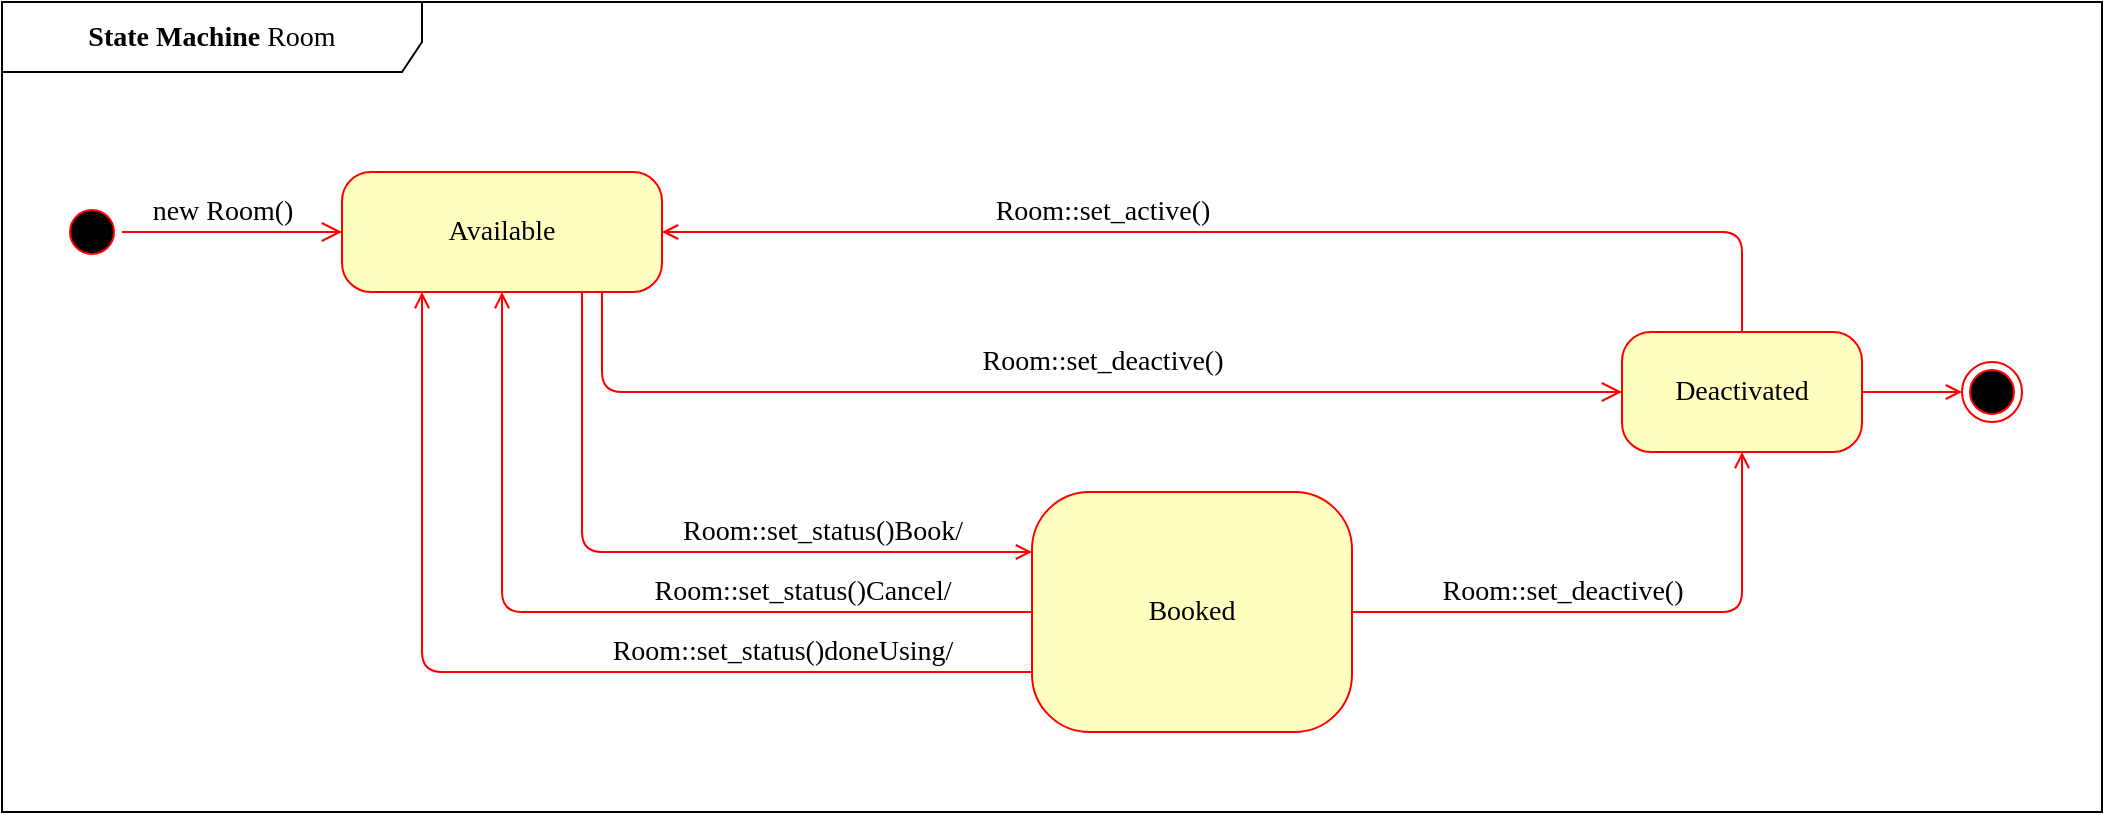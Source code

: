 <mxfile version="12.2.9" type="device" pages="1"><diagram name="Page-1" id="58cdce13-f638-feb5-8d6f-7d28b1aa9fa0"><mxGraphModel dx="1280" dy="683" grid="1" gridSize="10" guides="1" tooltips="1" connect="1" arrows="1" fold="1" page="0" pageScale="1" pageWidth="1100" pageHeight="850" background="none" math="0" shadow="0"><root><mxCell id="0"/><mxCell id="1" parent="0"/><mxCell id="2a3bc250acf0617d-8" value="&lt;b style=&quot;font-size: 14px;&quot;&gt;State Machine&lt;/b&gt; Room" style="shape=umlFrame;whiteSpace=wrap;html=1;rounded=1;shadow=0;comic=0;labelBackgroundColor=none;strokeWidth=1;fontFamily=Lucida Console;fontSize=14;align=center;width=210;height=35;fillColor=none;" parent="1" vertex="1"><mxGeometry x="30" y="35" width="1050" height="405" as="geometry"/></mxCell><mxCell id="382b91b5511bd0f7-1" value="" style="ellipse;html=1;shape=startState;fillColor=#000000;strokeColor=#ff0000;rounded=1;shadow=0;comic=0;labelBackgroundColor=none;fontFamily=Lucida Console;fontSize=14;fontColor=#000000;align=center;direction=south;" parent="1" vertex="1"><mxGeometry x="60" y="135" width="30" height="30" as="geometry"/></mxCell><mxCell id="D_A96f5UW-zlZrZ44wy5-13" style="edgeStyle=orthogonalEdgeStyle;rounded=1;orthogonalLoop=1;jettySize=auto;html=1;exitX=1;exitY=0.5;exitDx=0;exitDy=0;strokeColor=#FF0000;fontFamily=Lucida Console;fontSize=14;endArrow=open;endFill=0;" edge="1" parent="1" source="382b91b5511bd0f7-5" target="382b91b5511bd0f7-7"><mxGeometry relative="1" as="geometry"/></mxCell><mxCell id="D_A96f5UW-zlZrZ44wy5-17" style="edgeStyle=orthogonalEdgeStyle;rounded=1;orthogonalLoop=1;jettySize=auto;html=1;exitX=0;exitY=0.5;exitDx=0;exitDy=0;entryX=0.5;entryY=1;entryDx=0;entryDy=0;strokeColor=#FF0000;fontFamily=Lucida Console;fontSize=14;endArrow=open;endFill=0;" edge="1" parent="1" source="382b91b5511bd0f7-5" target="382b91b5511bd0f7-6"><mxGeometry relative="1" as="geometry"/></mxCell><mxCell id="D_A96f5UW-zlZrZ44wy5-19" style="edgeStyle=orthogonalEdgeStyle;rounded=1;orthogonalLoop=1;jettySize=auto;html=1;exitX=0;exitY=0.75;exitDx=0;exitDy=0;entryX=0.25;entryY=1;entryDx=0;entryDy=0;strokeColor=#FF0000;fontFamily=Lucida Console;fontSize=14;endArrow=open;endFill=0;" edge="1" parent="1" source="382b91b5511bd0f7-5" target="382b91b5511bd0f7-6"><mxGeometry relative="1" as="geometry"/></mxCell><mxCell id="382b91b5511bd0f7-5" value="Booked" style="rounded=1;whiteSpace=wrap;html=1;arcSize=24;fillColor=#ffffc0;strokeColor=#ff0000;shadow=0;comic=0;labelBackgroundColor=none;fontFamily=Lucida Console;fontSize=14;fontColor=#000000;align=center;" parent="1" vertex="1"><mxGeometry x="545" y="280" width="160" height="120" as="geometry"/></mxCell><mxCell id="D_A96f5UW-zlZrZ44wy5-15" style="edgeStyle=orthogonalEdgeStyle;rounded=1;orthogonalLoop=1;jettySize=auto;html=1;exitX=0.75;exitY=1;exitDx=0;exitDy=0;entryX=0;entryY=0.25;entryDx=0;entryDy=0;strokeColor=#FF0000;fontFamily=Lucida Console;fontSize=14;endArrow=open;endFill=0;" edge="1" parent="1" source="382b91b5511bd0f7-6" target="382b91b5511bd0f7-5"><mxGeometry relative="1" as="geometry"/></mxCell><mxCell id="382b91b5511bd0f7-6" value="Available" style="rounded=1;whiteSpace=wrap;html=1;arcSize=24;fillColor=#ffffc0;strokeColor=#ff0000;shadow=0;comic=0;labelBackgroundColor=none;fontFamily=Lucida Console;fontSize=14;fontColor=#000000;align=center;" parent="1" vertex="1"><mxGeometry x="200" y="120" width="160" height="60" as="geometry"/></mxCell><mxCell id="D_A96f5UW-zlZrZ44wy5-2" style="edgeStyle=orthogonalEdgeStyle;rounded=1;orthogonalLoop=1;jettySize=auto;html=1;exitX=0.5;exitY=0;exitDx=0;exitDy=0;entryX=1;entryY=0.5;entryDx=0;entryDy=0;fontFamily=Lucida Console;fontSize=14;strokeColor=#FF0000;endArrow=open;endFill=0;" edge="1" parent="1" source="382b91b5511bd0f7-7" target="382b91b5511bd0f7-6"><mxGeometry relative="1" as="geometry"/></mxCell><mxCell id="D_A96f5UW-zlZrZ44wy5-10" style="edgeStyle=orthogonalEdgeStyle;rounded=1;orthogonalLoop=1;jettySize=auto;html=1;exitX=1;exitY=0.5;exitDx=0;exitDy=0;entryX=0;entryY=0.5;entryDx=0;entryDy=0;strokeColor=#FF0000;fontFamily=Lucida Console;fontSize=14;endArrow=open;endFill=0;" edge="1" parent="1" source="382b91b5511bd0f7-7" target="D_A96f5UW-zlZrZ44wy5-9"><mxGeometry relative="1" as="geometry"/></mxCell><mxCell id="382b91b5511bd0f7-7" value="Deactivated" style="rounded=1;whiteSpace=wrap;html=1;arcSize=24;fillColor=#ffffc0;strokeColor=#ff0000;shadow=0;comic=0;labelBackgroundColor=none;fontFamily=Lucida Console;fontSize=14;fontColor=#000000;align=center;" parent="1" vertex="1"><mxGeometry x="840" y="200" width="120" height="60" as="geometry"/></mxCell><mxCell id="2a3bc250acf0617d-9" style="edgeStyle=orthogonalEdgeStyle;html=1;labelBackgroundColor=none;endArrow=open;endSize=8;strokeColor=#ff0000;fontFamily=Lucida Console;fontSize=14;align=left;" parent="1" source="382b91b5511bd0f7-1" target="382b91b5511bd0f7-6" edge="1"><mxGeometry relative="1" as="geometry"/></mxCell><mxCell id="2a3bc250acf0617d-10" style="edgeStyle=orthogonalEdgeStyle;html=1;labelBackgroundColor=none;endArrow=open;endSize=8;strokeColor=#ff0000;fontFamily=Lucida Console;fontSize=14;align=left;entryX=0;entryY=0.5;" parent="1" source="382b91b5511bd0f7-6" target="382b91b5511bd0f7-7" edge="1"><mxGeometry relative="1" as="geometry"><Array as="points"><mxPoint x="330" y="230"/></Array></mxGeometry></mxCell><mxCell id="D_A96f5UW-zlZrZ44wy5-1" value="new Room()" style="text;html=1;align=center;verticalAlign=middle;resizable=0;points=[];;autosize=1;fontSize=14;fontFamily=Lucida Console;" vertex="1" parent="1"><mxGeometry x="90" y="130" width="100" height="20" as="geometry"/></mxCell><mxCell id="D_A96f5UW-zlZrZ44wy5-3" value="Room::set_active()" style="text;html=1;align=center;verticalAlign=middle;resizable=0;points=[];;autosize=1;fontSize=14;fontFamily=Lucida Console;" vertex="1" parent="1"><mxGeometry x="495" y="130" width="170" height="20" as="geometry"/></mxCell><mxCell id="D_A96f5UW-zlZrZ44wy5-8" value="Room::set_deactive()" style="text;html=1;align=center;verticalAlign=middle;resizable=0;points=[];;autosize=1;fontSize=14;fontFamily=Lucida Console;" vertex="1" parent="1"><mxGeometry x="490" y="205" width="180" height="20" as="geometry"/></mxCell><mxCell id="D_A96f5UW-zlZrZ44wy5-9" value="" style="ellipse;html=1;shape=endState;fillColor=#000000;strokeColor=#ff0000;rounded=1;shadow=0;comic=0;labelBackgroundColor=none;fontFamily=Lucida Console;fontSize=14;fontColor=#000000;align=center;" vertex="1" parent="1"><mxGeometry x="1010" y="215" width="30" height="30" as="geometry"/></mxCell><mxCell id="D_A96f5UW-zlZrZ44wy5-14" value="Room::set_status()Book/" style="text;html=1;align=center;verticalAlign=middle;resizable=0;points=[];;autosize=1;fontSize=14;fontFamily=Lucida Console;" vertex="1" parent="1"><mxGeometry x="335" y="290" width="210" height="20" as="geometry"/></mxCell><mxCell id="D_A96f5UW-zlZrZ44wy5-18" value="Room::set_status()Cancel/" style="text;html=1;align=center;verticalAlign=middle;resizable=0;points=[];;autosize=1;fontSize=14;fontFamily=Lucida Console;" vertex="1" parent="1"><mxGeometry x="315" y="320" width="230" height="20" as="geometry"/></mxCell><mxCell id="D_A96f5UW-zlZrZ44wy5-20" value="Room::set_status()doneUsing/" style="text;html=1;align=center;verticalAlign=middle;resizable=0;points=[];;autosize=1;fontSize=14;fontFamily=Lucida Console;" vertex="1" parent="1"><mxGeometry x="295" y="350" width="250" height="20" as="geometry"/></mxCell><mxCell id="D_A96f5UW-zlZrZ44wy5-21" value="Room::set_deactive()" style="text;html=1;align=center;verticalAlign=middle;resizable=0;points=[];;autosize=1;fontSize=14;fontFamily=Lucida Console;" vertex="1" parent="1"><mxGeometry x="720" y="320" width="180" height="20" as="geometry"/></mxCell></root></mxGraphModel></diagram></mxfile>